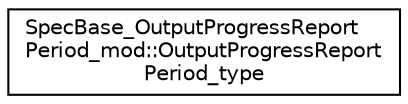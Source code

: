 digraph "Graphical Class Hierarchy"
{
 // LATEX_PDF_SIZE
  edge [fontname="Helvetica",fontsize="10",labelfontname="Helvetica",labelfontsize="10"];
  node [fontname="Helvetica",fontsize="10",shape=record];
  rankdir="LR";
  Node0 [label="SpecBase_OutputProgressReport\lPeriod_mod::OutputProgressReport\lPeriod_type",height=0.2,width=0.4,color="black", fillcolor="white", style="filled",URL="$structSpecBase__OutputProgressReportPeriod__mod_1_1OutputProgressReportPeriod__type.html",tooltip=" "];
}
